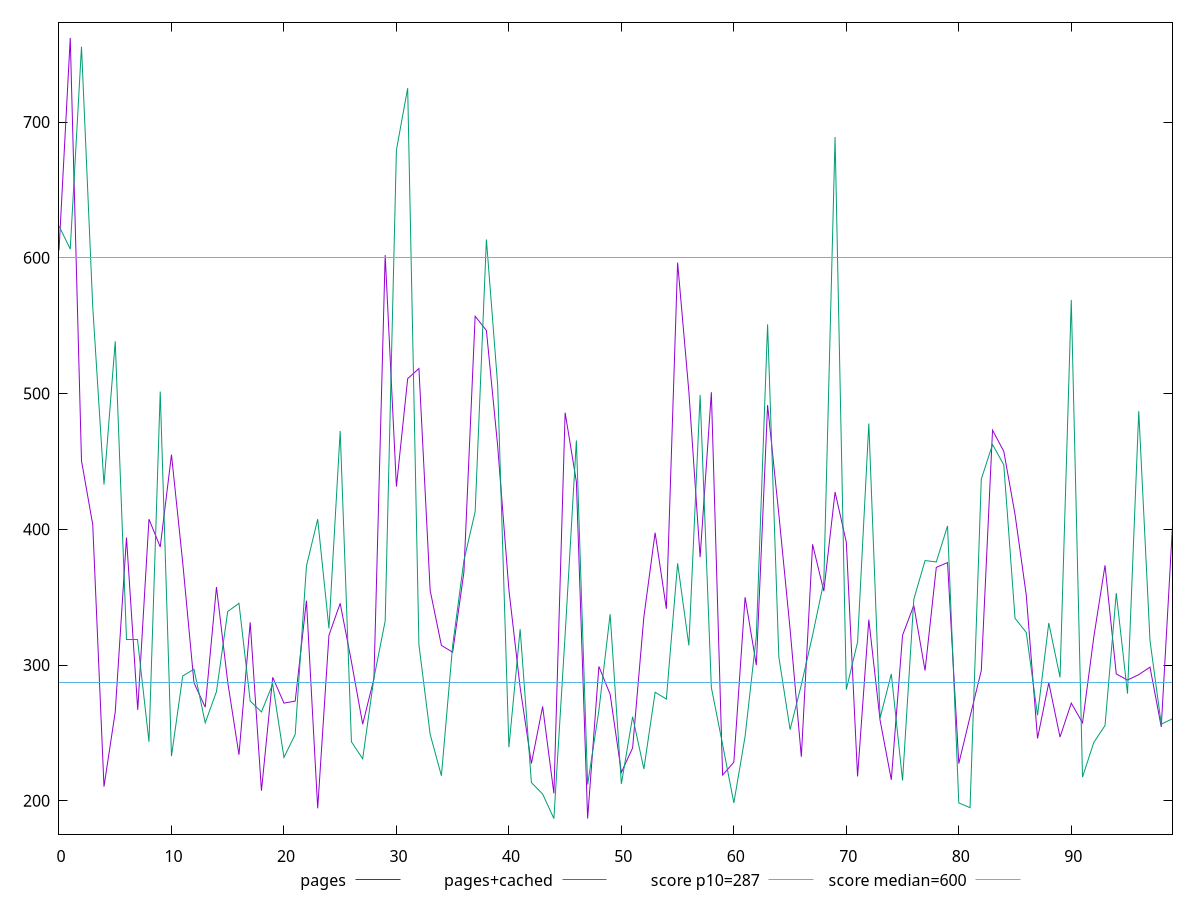 reset

$pages <<EOF
0 605.5
1 762.0000000000018
2 450.5000000000018
3 403.5
4 210.5
5 265.5
6 393.9999999999991
7 267
8 407.5
9 386.9999999999991
10 455
11 375.5
12 287
13 269
14 357.5
15 287.5
16 234
17 331.5
18 207.5
19 291
20 272
21 273.5
22 347.5
23 194.5
24 322.0000000000009
25 345.5
26 302.5
27 256.4999999999991
28 290
29 602
30 431.5
31 511
32 518.5000000000009
33 355.00000000000045
34 314.5
35 309.5
36 368.4999999999991
37 557
38 546.5000000000007
39 461.5000000000009
40 355.4999999999991
41 283.5
42 227.5
43 269.4999999999991
44 205.4999999999991
45 486
46 434.9999999999991
47 187
48 299
49 278.5
50 220.9999999999991
51 239
52 335.4999999999991
53 397.4999999999991
54 341.5
55 596.4999999999991
56 501.4999999999991
57 379.5000000000009
58 501
59 219
60 228.5
61 350.0000000000009
62 300
63 491.5
64 411
65 326.5
66 232.5
67 389.0000000000009
68 354.5
69 427.5
70 390.5
71 218
72 333.5
73 259.5
74 215.5
75 322
76 344
77 296.0000000000009
78 372
79 375.5
80 227.5
81 262
82 295.9999999999991
83 473.0000000000009
84 457.5
85 411
86 351.5
87 246
88 286.9999999999991
89 247.0000000000009
90 272
91 257.5000000000009
92 320.5
93 373.4999999999991
94 293.5
95 289
96 293
97 298.5
98 254.5
99 402.4999999999991
EOF

$pagesCached <<EOF
0 623.5
1 606.4624999999987
2 755.4999999999991
3 564
4 433
5 538.5
6 319
7 318.9999999999991
8 243.5000000000009
9 501.5
10 233
11 291.9999999999991
12 297.0000000000009
13 257.5
14 280.5
15 339.5
16 345.5
17 273.5
18 265.4999999999991
19 285.9999999999991
20 232
21 249
22 373
23 407.4999999999991
24 327
25 472.5000000000009
26 243.4999999999991
27 231
28 290.5
29 332.5
30 679.4999999999991
31 725
32 315
33 249
34 218.5000000000009
35 314.5
36 377.0000000000009
37 412.9999999999991
38 613.4999999999991
39 506.5
40 239.5
41 326.4999999999991
42 213.5
43 205
44 187.0000000000009
45 322.5000000000009
46 465.5
47 211.9999999999991
48 266.5000000000009
49 337.5
50 212.5
51 261.9999999999991
52 223.4999999999991
53 280
54 274.9999999999991
55 375
56 314.5000000000009
57 499
58 283.5
59 241.4999999999991
60 198.5
61 247.5000000000009
62 321.5000000000009
63 551.0000000000009
64 306
65 252.4999999999991
66 285.5
67 322
68 361.5
69 689
70 282
71 317
72 478.0000000000009
73 260.9999999999991
74 293.5
75 215
76 348.4999999999991
77 376.9999999999991
78 376
79 402.5
80 198.5
81 195.0000000000009
82 437
83 462.5
84 447.5000000000009
85 334.5
86 324
87 263
88 331.0000000000009
89 291
90 569.0000000000005
91 217.5
92 243.0000000000009
93 255.4999999999991
94 352.9999999999991
95 279
96 486.9999999999991
97 318.0000000000009
98 256.5
99 260.5000000000009
EOF

set key outside below
set xrange [0:99]
set yrange [175.49999999999997:773.5000000000018]
set trange [175.49999999999997:773.5000000000018]
set terminal svg size 640, 520 enhanced background rgb 'white'
set output "report_00017_2021-02-10T15-08-03.406Z/total-blocking-time/comparison/line/0_vs_1.svg"

plot $pages title "pages" with line, \
     $pagesCached title "pages+cached" with line, \
     287 title "score p10=287", \
     600 title "score median=600"

reset
